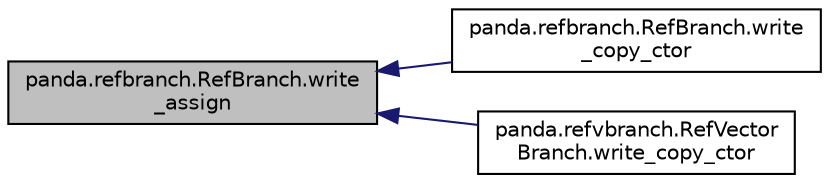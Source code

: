 digraph "panda.refbranch.RefBranch.write_assign"
{
 // INTERACTIVE_SVG=YES
  edge [fontname="Helvetica",fontsize="10",labelfontname="Helvetica",labelfontsize="10"];
  node [fontname="Helvetica",fontsize="10",shape=record];
  rankdir="LR";
  Node1 [label="panda.refbranch.RefBranch.write\l_assign",height=0.2,width=0.4,color="black", fillcolor="grey75", style="filled" fontcolor="black"];
  Node1 -> Node2 [dir="back",color="midnightblue",fontsize="10",style="solid"];
  Node2 [label="panda.refbranch.RefBranch.write\l_copy_ctor",height=0.2,width=0.4,color="black", fillcolor="white", style="filled",URL="$classpanda_1_1refbranch_1_1RefBranch.html#aab6abb2a47955638050a1e0f2798f5f6"];
  Node1 -> Node3 [dir="back",color="midnightblue",fontsize="10",style="solid"];
  Node3 [label="panda.refvbranch.RefVector\lBranch.write_copy_ctor",height=0.2,width=0.4,color="black", fillcolor="white", style="filled",URL="$classpanda_1_1refvbranch_1_1RefVectorBranch.html#a4a579a4942e4357945946c354ff21b45"];
}
